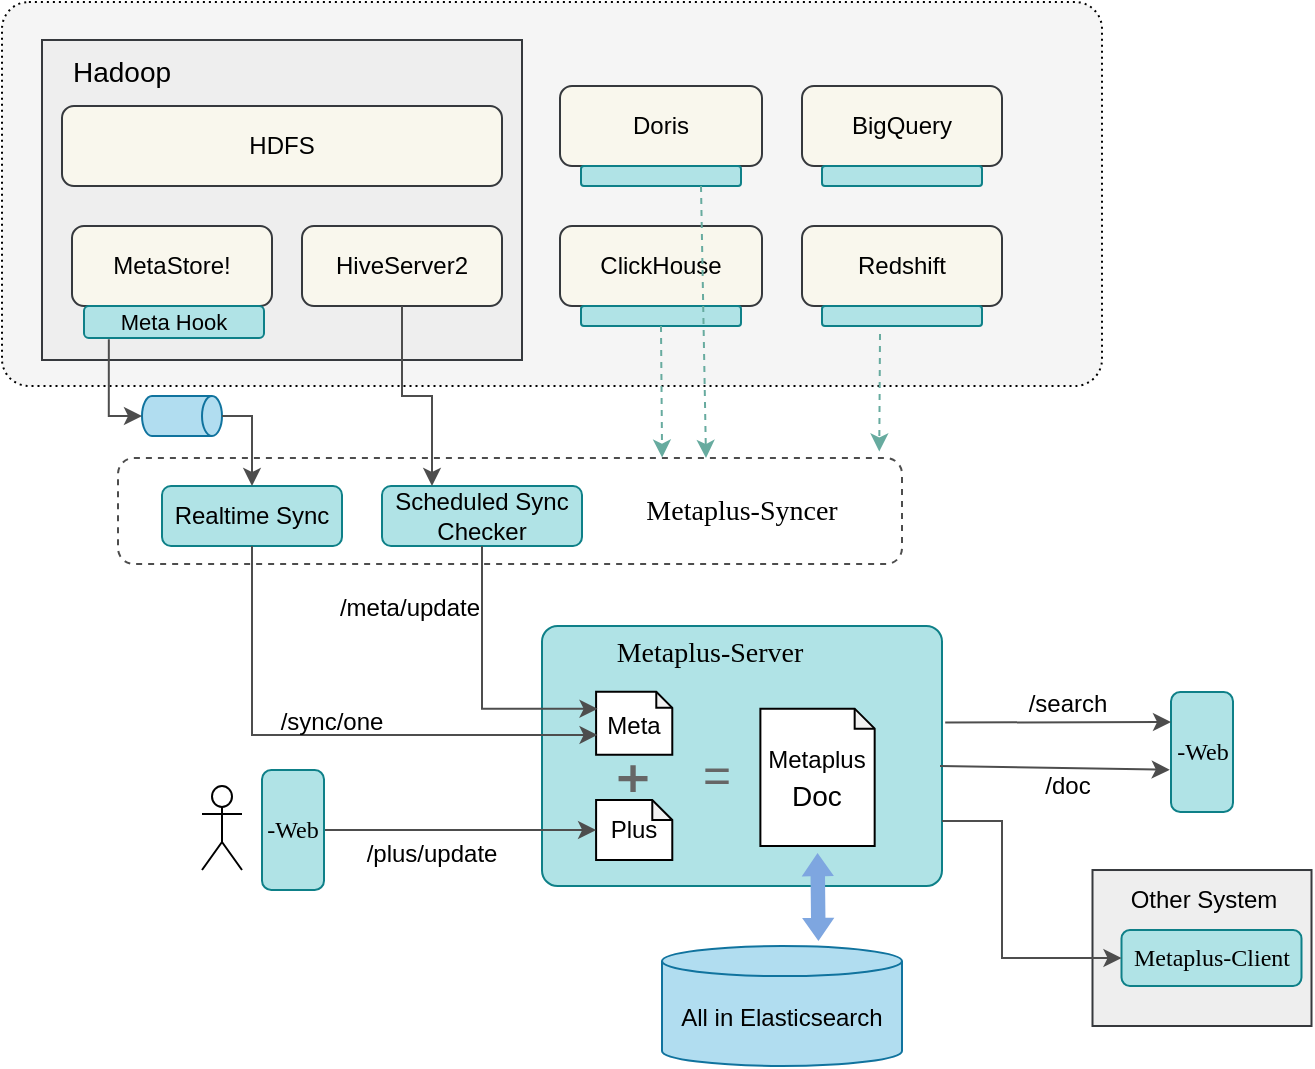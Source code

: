 <mxfile version="26.0.13">
  <diagram id="E0sbPKpr6EtNSLVrte5P" name="第 1 页">
    <mxGraphModel dx="1080" dy="609" grid="1" gridSize="10" guides="1" tooltips="1" connect="1" arrows="1" fold="1" page="1" pageScale="1" pageWidth="827" pageHeight="1169" math="0" shadow="0">
      <root>
        <mxCell id="0" />
        <mxCell id="1" parent="0" />
        <mxCell id="nCjDm3AomcOI2oHdxiP1-64" value="" style="rounded=0;whiteSpace=wrap;html=1;fillColor=#eeeeee;strokeColor=#36393d;" vertex="1" parent="1">
          <mxGeometry x="575.25" y="482.01" width="109.5" height="77.99" as="geometry" />
        </mxCell>
        <mxCell id="nCjDm3AomcOI2oHdxiP1-50" value="" style="rounded=1;whiteSpace=wrap;html=1;fillColor=none;dashed=1;strokeWidth=1;strokeColor=#4D4D4D;" vertex="1" parent="1">
          <mxGeometry x="88" y="276" width="392" height="53" as="geometry" />
        </mxCell>
        <mxCell id="nCjDm3AomcOI2oHdxiP1-12" value="" style="rounded=1;whiteSpace=wrap;html=1;arcSize=7;strokeWidth=1;fillColor=#F5F5F5;dashed=1;dashPattern=1 2;" vertex="1" parent="1">
          <mxGeometry x="30" y="48" width="550" height="192" as="geometry" />
        </mxCell>
        <mxCell id="nCjDm3AomcOI2oHdxiP1-4" value="" style="rounded=0;whiteSpace=wrap;html=1;fillColor=#eeeeee;strokeColor=#36393d;" vertex="1" parent="1">
          <mxGeometry x="50" y="67" width="240" height="160" as="geometry" />
        </mxCell>
        <mxCell id="nCjDm3AomcOI2oHdxiP1-1" value="HiveServer2" style="rounded=1;whiteSpace=wrap;html=1;fillColor=#f9f7ed;strokeColor=#36393d;" vertex="1" parent="1">
          <mxGeometry x="180" y="160" width="100" height="40" as="geometry" />
        </mxCell>
        <mxCell id="nCjDm3AomcOI2oHdxiP1-2" value="MetaStore!" style="rounded=1;whiteSpace=wrap;html=1;fillColor=#f9f7ed;strokeColor=#36393d;" vertex="1" parent="1">
          <mxGeometry x="65" y="160" width="100" height="40" as="geometry" />
        </mxCell>
        <mxCell id="nCjDm3AomcOI2oHdxiP1-6" value="HDFS" style="rounded=1;whiteSpace=wrap;html=1;fillColor=#f9f7ed;strokeColor=#36393d;" vertex="1" parent="1">
          <mxGeometry x="60" y="100" width="220" height="40" as="geometry" />
        </mxCell>
        <mxCell id="nCjDm3AomcOI2oHdxiP1-7" value="Hadoop" style="text;html=1;align=center;verticalAlign=middle;whiteSpace=wrap;rounded=0;fontSize=14;" vertex="1" parent="1">
          <mxGeometry x="60" y="68" width="60" height="30" as="geometry" />
        </mxCell>
        <mxCell id="nCjDm3AomcOI2oHdxiP1-8" value="ClickHouse" style="rounded=1;whiteSpace=wrap;html=1;fillColor=#f9f7ed;strokeColor=#36393d;" vertex="1" parent="1">
          <mxGeometry x="309" y="160" width="101" height="40" as="geometry" />
        </mxCell>
        <mxCell id="nCjDm3AomcOI2oHdxiP1-9" value="Doris" style="rounded=1;whiteSpace=wrap;html=1;fillColor=#f9f7ed;strokeColor=#36393d;" vertex="1" parent="1">
          <mxGeometry x="309" y="90" width="101" height="40" as="geometry" />
        </mxCell>
        <mxCell id="nCjDm3AomcOI2oHdxiP1-10" value="Redshift" style="rounded=1;whiteSpace=wrap;html=1;fillColor=#f9f7ed;strokeColor=#36393d;" vertex="1" parent="1">
          <mxGeometry x="430" y="160" width="100" height="40" as="geometry" />
        </mxCell>
        <mxCell id="nCjDm3AomcOI2oHdxiP1-13" value="BigQuery" style="rounded=1;whiteSpace=wrap;html=1;fillColor=#f9f7ed;strokeColor=#36393d;" vertex="1" parent="1">
          <mxGeometry x="430" y="90" width="100" height="40" as="geometry" />
        </mxCell>
        <mxCell id="nCjDm3AomcOI2oHdxiP1-15" value="Scheduled Sync Checker" style="rounded=1;whiteSpace=wrap;html=1;fillColor=#b0e3e6;strokeColor=#0e8088;" vertex="1" parent="1">
          <mxGeometry x="220" y="290" width="100" height="30" as="geometry" />
        </mxCell>
        <mxCell id="nCjDm3AomcOI2oHdxiP1-16" value="Realtime&amp;nbsp;&lt;span style=&quot;background-color: transparent; color: light-dark(rgb(0, 0, 0), rgb(255, 255, 255));&quot;&gt;Sync&lt;/span&gt;" style="rounded=1;whiteSpace=wrap;html=1;fillColor=#b0e3e6;strokeColor=#0e8088;" vertex="1" parent="1">
          <mxGeometry x="110" y="290" width="90" height="30" as="geometry" />
        </mxCell>
        <mxCell id="nCjDm3AomcOI2oHdxiP1-17" value="&lt;font style=&quot;font-size: 11px;&quot;&gt;Meta Hook&lt;/font&gt;" style="rounded=1;whiteSpace=wrap;html=1;arcSize=15;fillColor=#b0e3e6;strokeColor=#0e8088;" vertex="1" parent="1">
          <mxGeometry x="71" y="200" width="90" height="16" as="geometry" />
        </mxCell>
        <mxCell id="nCjDm3AomcOI2oHdxiP1-18" value="" style="shape=cylinder3;whiteSpace=wrap;html=1;boundedLbl=1;backgroundOutline=1;size=5;rotation=90;horizontal=0;fillColor=#b1ddf0;strokeColor=#10739e;" vertex="1" parent="1">
          <mxGeometry x="110" y="235" width="20" height="40" as="geometry" />
        </mxCell>
        <mxCell id="nCjDm3AomcOI2oHdxiP1-23" value="" style="group" vertex="1" connectable="0" parent="1">
          <mxGeometry x="300" y="360" width="200" height="130" as="geometry" />
        </mxCell>
        <mxCell id="nCjDm3AomcOI2oHdxiP1-22" value="" style="rounded=1;whiteSpace=wrap;html=1;arcSize=6;fillColor=#b0e3e6;strokeColor=#0e8088;" vertex="1" parent="nCjDm3AomcOI2oHdxiP1-23">
          <mxGeometry width="200" height="130.0" as="geometry" />
        </mxCell>
        <mxCell id="nCjDm3AomcOI2oHdxiP1-21" value="Metaplus-Server" style="text;html=1;align=center;verticalAlign=middle;whiteSpace=wrap;rounded=0;fontSize=14;fontFamily=Times New Roman;" vertex="1" parent="nCjDm3AomcOI2oHdxiP1-23">
          <mxGeometry x="29" y="-1" width="110" height="30" as="geometry" />
        </mxCell>
        <mxCell id="nCjDm3AomcOI2oHdxiP1-38" value="" style="shape=cross;whiteSpace=wrap;html=1;strokeColor=none;fillColor=#666666;" vertex="1" parent="nCjDm3AomcOI2oHdxiP1-23">
          <mxGeometry x="38.286" y="69.66" width="14.476" height="13.34" as="geometry" />
        </mxCell>
        <mxCell id="nCjDm3AomcOI2oHdxiP1-43" value="&lt;div style=&quot;line-height: 150%;&quot;&gt;&lt;span style=&quot;background-color: transparent; color: light-dark(rgb(0, 0, 0), rgb(255, 255, 255));&quot;&gt;Metaplus&lt;/span&gt;&lt;/div&gt;&lt;div style=&quot;line-height: 150%;&quot;&gt;&lt;span style=&quot;background-color: transparent; color: light-dark(rgb(0, 0, 0), rgb(255, 255, 255));&quot;&gt;&lt;font style=&quot;font-size: 14px;&quot;&gt;Doc&lt;/font&gt;&lt;/span&gt;&lt;/div&gt;" style="shape=note;whiteSpace=wrap;html=1;backgroundOutline=1;darkOpacity=0.05;size=10;" vertex="1" parent="nCjDm3AomcOI2oHdxiP1-23">
          <mxGeometry x="109.19" y="41.33" width="57.143" height="68.67" as="geometry" />
        </mxCell>
        <mxCell id="nCjDm3AomcOI2oHdxiP1-44" value="=" style="text;html=1;align=center;verticalAlign=middle;whiteSpace=wrap;rounded=0;fontSize=24;fontColor=#666666;" vertex="1" parent="nCjDm3AomcOI2oHdxiP1-23">
          <mxGeometry x="75.14" y="63.4" width="24.86" height="22.61" as="geometry" />
        </mxCell>
        <mxCell id="nCjDm3AomcOI2oHdxiP1-36" value="&lt;div&gt;&lt;span style=&quot;background-color: transparent; color: light-dark(rgb(0, 0, 0), rgb(255, 255, 255)); line-height: 150%;&quot;&gt;Meta&lt;/span&gt;&lt;/div&gt;" style="shape=note;whiteSpace=wrap;html=1;backgroundOutline=1;darkOpacity=0.05;size=8;" vertex="1" parent="nCjDm3AomcOI2oHdxiP1-23">
          <mxGeometry x="27.048" y="32.93" width="38.095" height="31.47" as="geometry" />
        </mxCell>
        <mxCell id="nCjDm3AomcOI2oHdxiP1-37" value="&lt;div&gt;&lt;span style=&quot;background-color: transparent; color: light-dark(rgb(0, 0, 0), rgb(255, 255, 255));&quot;&gt;Plus&lt;/span&gt;&lt;/div&gt;" style="shape=note;whiteSpace=wrap;html=1;backgroundOutline=1;darkOpacity=0.05;size=10;" vertex="1" parent="nCjDm3AomcOI2oHdxiP1-23">
          <mxGeometry x="27.048" y="87.01" width="38.095" height="30" as="geometry" />
        </mxCell>
        <mxCell id="nCjDm3AomcOI2oHdxiP1-25" value="" style="endArrow=classic;html=1;rounded=0;exitX=0.5;exitY=1;exitDx=0;exitDy=0;entryX=0.019;entryY=0.685;entryDx=0;entryDy=0;strokeColor=#4D4D4D;entryPerimeter=0;edgeStyle=orthogonalEdgeStyle;" edge="1" parent="1" source="nCjDm3AomcOI2oHdxiP1-16" target="nCjDm3AomcOI2oHdxiP1-36">
          <mxGeometry width="50" height="50" relative="1" as="geometry">
            <mxPoint x="-130" y="480" as="sourcePoint" />
            <mxPoint x="-80" y="430" as="targetPoint" />
          </mxGeometry>
        </mxCell>
        <mxCell id="nCjDm3AomcOI2oHdxiP1-26" value="" style="endArrow=classic;html=1;rounded=0;exitX=0.5;exitY=1;exitDx=0;exitDy=0;entryX=0.019;entryY=0.27;entryDx=0;entryDy=0;entryPerimeter=0;startArrow=none;startFill=0;strokeColor=#4D4D4D;edgeStyle=orthogonalEdgeStyle;" edge="1" parent="1" source="nCjDm3AomcOI2oHdxiP1-15" target="nCjDm3AomcOI2oHdxiP1-36">
          <mxGeometry width="50" height="50" relative="1" as="geometry">
            <mxPoint x="-130" y="480" as="sourcePoint" />
            <mxPoint x="-80" y="430" as="targetPoint" />
          </mxGeometry>
        </mxCell>
        <mxCell id="nCjDm3AomcOI2oHdxiP1-27" value="" style="endArrow=classic;html=1;rounded=0;exitX=0.5;exitY=1;exitDx=0;exitDy=0;entryX=0.25;entryY=0;entryDx=0;entryDy=0;strokeColor=#4D4D4D;edgeStyle=orthogonalEdgeStyle;" edge="1" parent="1" source="nCjDm3AomcOI2oHdxiP1-1" target="nCjDm3AomcOI2oHdxiP1-15">
          <mxGeometry width="50" height="50" relative="1" as="geometry">
            <mxPoint x="-130" y="480" as="sourcePoint" />
            <mxPoint x="-80" y="430" as="targetPoint" />
          </mxGeometry>
        </mxCell>
        <mxCell id="nCjDm3AomcOI2oHdxiP1-28" value="" style="endArrow=classic;html=1;rounded=0;strokeColor=#4D4D4D;exitX=1;exitY=0.5;exitDx=0;exitDy=0;entryX=0;entryY=0.5;entryDx=0;entryDy=0;entryPerimeter=0;edgeStyle=orthogonalEdgeStyle;" edge="1" parent="1" source="nCjDm3AomcOI2oHdxiP1-29" target="nCjDm3AomcOI2oHdxiP1-37">
          <mxGeometry width="50" height="50" relative="1" as="geometry">
            <mxPoint x="160" y="470" as="sourcePoint" />
            <mxPoint x="-80" y="430" as="targetPoint" />
          </mxGeometry>
        </mxCell>
        <mxCell id="nCjDm3AomcOI2oHdxiP1-29" value="-Web" style="rounded=1;whiteSpace=wrap;html=1;fillColor=#b0e3e6;strokeColor=#0e8088;fontFamily=Times New Roman;" vertex="1" parent="1">
          <mxGeometry x="160" y="432.01" width="31" height="60" as="geometry" />
        </mxCell>
        <mxCell id="nCjDm3AomcOI2oHdxiP1-30" value="" style="shape=umlActor;verticalLabelPosition=bottom;verticalAlign=top;html=1;outlineConnect=0;" vertex="1" parent="1">
          <mxGeometry x="130" y="440" width="20" height="42.01" as="geometry" />
        </mxCell>
        <mxCell id="nCjDm3AomcOI2oHdxiP1-31" value="" style="endArrow=classic;html=1;rounded=0;strokeColor=#4D4D4D;exitX=0.138;exitY=1.041;exitDx=0;exitDy=0;entryX=0.5;entryY=1;entryDx=0;entryDy=0;entryPerimeter=0;edgeStyle=orthogonalEdgeStyle;exitPerimeter=0;" edge="1" parent="1" source="nCjDm3AomcOI2oHdxiP1-17" target="nCjDm3AomcOI2oHdxiP1-18">
          <mxGeometry width="50" height="50" relative="1" as="geometry">
            <mxPoint x="-130" y="480" as="sourcePoint" />
            <mxPoint x="-80" y="430" as="targetPoint" />
          </mxGeometry>
        </mxCell>
        <mxCell id="nCjDm3AomcOI2oHdxiP1-32" value="" style="endArrow=classic;html=1;rounded=0;strokeColor=#4D4D4D;exitX=0.5;exitY=0;exitDx=0;exitDy=0;exitPerimeter=0;entryX=0.5;entryY=0;entryDx=0;entryDy=0;edgeStyle=orthogonalEdgeStyle;" edge="1" parent="1" source="nCjDm3AomcOI2oHdxiP1-18" target="nCjDm3AomcOI2oHdxiP1-16">
          <mxGeometry width="50" height="50" relative="1" as="geometry">
            <mxPoint x="-130" y="480" as="sourcePoint" />
            <mxPoint x="-80" y="430" as="targetPoint" />
          </mxGeometry>
        </mxCell>
        <mxCell id="nCjDm3AomcOI2oHdxiP1-33" value="/sync/one" style="text;html=1;align=center;verticalAlign=middle;whiteSpace=wrap;rounded=0;rotation=0;" vertex="1" parent="1">
          <mxGeometry x="165" y="400" width="60" height="15" as="geometry" />
        </mxCell>
        <mxCell id="nCjDm3AomcOI2oHdxiP1-34" value="/meta/update" style="text;html=1;align=center;verticalAlign=middle;whiteSpace=wrap;rounded=0;rotation=0;" vertex="1" parent="1">
          <mxGeometry x="204" y="343" width="60" height="15" as="geometry" />
        </mxCell>
        <mxCell id="nCjDm3AomcOI2oHdxiP1-35" value="/plus/update" style="text;html=1;align=center;verticalAlign=middle;whiteSpace=wrap;rounded=0;rotation=0;" vertex="1" parent="1">
          <mxGeometry x="215" y="460.01" width="60" height="27" as="geometry" />
        </mxCell>
        <mxCell id="nCjDm3AomcOI2oHdxiP1-45" value="" style="rounded=1;whiteSpace=wrap;html=1;arcSize=15;fillColor=#b0e3e6;strokeColor=#0e8088;" vertex="1" parent="1">
          <mxGeometry x="319.5" y="200" width="80" height="10" as="geometry" />
        </mxCell>
        <mxCell id="nCjDm3AomcOI2oHdxiP1-46" value="" style="rounded=1;whiteSpace=wrap;html=1;arcSize=15;fillColor=#b0e3e6;strokeColor=#0e8088;" vertex="1" parent="1">
          <mxGeometry x="319.5" y="130" width="80" height="10" as="geometry" />
        </mxCell>
        <mxCell id="nCjDm3AomcOI2oHdxiP1-47" value="" style="rounded=1;whiteSpace=wrap;html=1;arcSize=15;fillColor=#b0e3e6;strokeColor=#0e8088;" vertex="1" parent="1">
          <mxGeometry x="440" y="130" width="80" height="10" as="geometry" />
        </mxCell>
        <mxCell id="nCjDm3AomcOI2oHdxiP1-48" value="" style="rounded=1;whiteSpace=wrap;html=1;arcSize=15;fillColor=#b0e3e6;strokeColor=#0e8088;" vertex="1" parent="1">
          <mxGeometry x="440" y="200" width="80" height="10" as="geometry" />
        </mxCell>
        <mxCell id="nCjDm3AomcOI2oHdxiP1-49" value="All in Elasticsearch" style="shape=cylinder3;whiteSpace=wrap;html=1;boundedLbl=1;backgroundOutline=1;size=7.522;fillColor=#b1ddf0;strokeColor=#10739e;" vertex="1" parent="1">
          <mxGeometry x="360" y="520" width="120" height="60" as="geometry" />
        </mxCell>
        <mxCell id="nCjDm3AomcOI2oHdxiP1-51" value="Metaplus-Syncer" style="text;html=1;align=center;verticalAlign=middle;whiteSpace=wrap;rounded=0;fontSize=14;fontFamily=Times New Roman;" vertex="1" parent="1">
          <mxGeometry x="345" y="287.5" width="110" height="30" as="geometry" />
        </mxCell>
        <mxCell id="nCjDm3AomcOI2oHdxiP1-52" value="" style="endArrow=classic;html=1;rounded=0;strokeColor=#67AB9F;exitX=0.5;exitY=1;exitDx=0;exitDy=0;entryX=0.694;entryY=-0.004;entryDx=0;entryDy=0;entryPerimeter=0;dashed=1;" edge="1" parent="1" source="nCjDm3AomcOI2oHdxiP1-45" target="nCjDm3AomcOI2oHdxiP1-50">
          <mxGeometry width="50" height="50" relative="1" as="geometry">
            <mxPoint x="-130" y="480" as="sourcePoint" />
            <mxPoint x="-80" y="430" as="targetPoint" />
          </mxGeometry>
        </mxCell>
        <mxCell id="nCjDm3AomcOI2oHdxiP1-53" value="" style="endArrow=classic;html=1;rounded=0;strokeColor=#67AB9F;entryX=0.971;entryY=-0.062;entryDx=0;entryDy=0;entryPerimeter=0;dashed=1;" edge="1" parent="1" target="nCjDm3AomcOI2oHdxiP1-50">
          <mxGeometry width="50" height="50" relative="1" as="geometry">
            <mxPoint x="469" y="214" as="sourcePoint" />
            <mxPoint x="370" y="286" as="targetPoint" />
          </mxGeometry>
        </mxCell>
        <mxCell id="nCjDm3AomcOI2oHdxiP1-54" value="" style="endArrow=classic;html=1;rounded=0;strokeColor=#67AB9F;exitX=0.75;exitY=1;exitDx=0;exitDy=0;dashed=1;entryX=0.75;entryY=0;entryDx=0;entryDy=0;" edge="1" parent="1" source="nCjDm3AomcOI2oHdxiP1-46" target="nCjDm3AomcOI2oHdxiP1-50">
          <mxGeometry width="50" height="50" relative="1" as="geometry">
            <mxPoint x="370" y="220" as="sourcePoint" />
            <mxPoint x="380" y="270" as="targetPoint" />
          </mxGeometry>
        </mxCell>
        <mxCell id="nCjDm3AomcOI2oHdxiP1-56" value="" style="endArrow=block;html=1;rounded=0;strokeColor=none;exitX=0.5;exitY=1;exitDx=0;exitDy=0;exitPerimeter=0;entryX=0.652;entryY=-0.049;entryDx=0;entryDy=0;entryPerimeter=0;fontColor=#67AB9F;strokeWidth=3;endFill=1;shape=flexArrow;fillColor=#7EA6E0;gradientColor=none;fillStyle=auto;width=5.217;endSize=2.87;endWidth=5.898;startArrow=block;startWidth=5.898;startSize=2.87;" edge="1" parent="1">
          <mxGeometry width="50" height="50" relative="1" as="geometry">
            <mxPoint x="437.762" y="472.0" as="sourcePoint" />
            <mxPoint x="438.24" y="519.06" as="targetPoint" />
          </mxGeometry>
        </mxCell>
        <mxCell id="nCjDm3AomcOI2oHdxiP1-57" value="-Web" style="rounded=1;whiteSpace=wrap;html=1;fillColor=#b0e3e6;strokeColor=#0e8088;fontFamily=Times New Roman;" vertex="1" parent="1">
          <mxGeometry x="614.5" y="393.01" width="31" height="60" as="geometry" />
        </mxCell>
        <mxCell id="nCjDm3AomcOI2oHdxiP1-58" value="" style="endArrow=classic;html=1;rounded=0;strokeColor=#4D4D4D;exitX=1.008;exitY=0.379;exitDx=0;exitDy=0;exitPerimeter=0;entryX=0;entryY=0.25;entryDx=0;entryDy=0;" edge="1" parent="1" target="nCjDm3AomcOI2oHdxiP1-57">
          <mxGeometry width="50" height="50" relative="1" as="geometry">
            <mxPoint x="501.6" y="408.27" as="sourcePoint" />
            <mxPoint x="600" y="409.0" as="targetPoint" />
          </mxGeometry>
        </mxCell>
        <mxCell id="nCjDm3AomcOI2oHdxiP1-59" value="" style="endArrow=classic;html=1;rounded=0;strokeColor=#4D4D4D;exitX=0.995;exitY=0.546;exitDx=0;exitDy=0;exitPerimeter=0;entryX=-0.02;entryY=0.648;entryDx=0;entryDy=0;entryPerimeter=0;" edge="1" parent="1" target="nCjDm3AomcOI2oHdxiP1-57">
          <mxGeometry width="50" height="50" relative="1" as="geometry">
            <mxPoint x="499" y="429.98" as="sourcePoint" />
            <mxPoint x="610" y="431" as="targetPoint" />
          </mxGeometry>
        </mxCell>
        <mxCell id="nCjDm3AomcOI2oHdxiP1-60" value="/doc" style="text;html=1;align=center;verticalAlign=middle;whiteSpace=wrap;rounded=0;rotation=0;" vertex="1" parent="1">
          <mxGeometry x="533" y="426.01" width="60" height="27" as="geometry" />
        </mxCell>
        <mxCell id="nCjDm3AomcOI2oHdxiP1-61" value="/search" style="text;html=1;align=center;verticalAlign=middle;whiteSpace=wrap;rounded=0;rotation=0;" vertex="1" parent="1">
          <mxGeometry x="533" y="385" width="60" height="27" as="geometry" />
        </mxCell>
        <mxCell id="nCjDm3AomcOI2oHdxiP1-62" value="Metaplus-Client" style="rounded=1;whiteSpace=wrap;html=1;fillColor=#b0e3e6;strokeColor=#0e8088;fontFamily=Times New Roman;" vertex="1" parent="1">
          <mxGeometry x="589.75" y="512.01" width="90" height="27.99" as="geometry" />
        </mxCell>
        <mxCell id="nCjDm3AomcOI2oHdxiP1-63" value="" style="endArrow=classic;html=1;rounded=0;strokeColor=#4D4D4D;exitX=1;exitY=0.75;exitDx=0;exitDy=0;entryX=0;entryY=0.5;entryDx=0;entryDy=0;edgeStyle=orthogonalEdgeStyle;" edge="1" parent="1" source="nCjDm3AomcOI2oHdxiP1-22" target="nCjDm3AomcOI2oHdxiP1-62">
          <mxGeometry width="50" height="50" relative="1" as="geometry">
            <mxPoint x="-130" y="480" as="sourcePoint" />
            <mxPoint x="-80" y="430" as="targetPoint" />
            <Array as="points">
              <mxPoint x="530" y="458" />
              <mxPoint x="530" y="526" />
            </Array>
          </mxGeometry>
        </mxCell>
        <mxCell id="nCjDm3AomcOI2oHdxiP1-65" value="Other System" style="text;html=1;align=center;verticalAlign=middle;whiteSpace=wrap;rounded=0;" vertex="1" parent="1">
          <mxGeometry x="590.75" y="482.01" width="80" height="30" as="geometry" />
        </mxCell>
      </root>
    </mxGraphModel>
  </diagram>
</mxfile>
